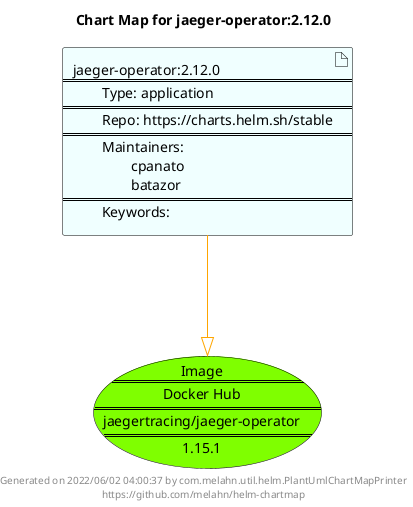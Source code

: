 @startuml
skinparam linetype ortho
skinparam backgroundColor white
skinparam usecaseBorderColor black
skinparam usecaseArrowColor LightSlateGray
skinparam artifactBorderColor black
skinparam artifactArrowColor LightSlateGray

title Chart Map for jaeger-operator:2.12.0

'There is one referenced Helm Chart
artifact "jaeger-operator:2.12.0\n====\n\tType: application\n====\n\tRepo: https://charts.helm.sh/stable\n====\n\tMaintainers: \n\t\tcpanato\n\t\tbatazor\n====\n\tKeywords: " as jaeger_operator_2_12_0 #Azure

'There is one referenced Docker Image
usecase "Image\n====\nDocker Hub\n====\njaegertracing/jaeger-operator\n====\n1.15.1" as jaegertracing_jaeger_operator_1_15_1 #Chartreuse

'Chart Dependencies
jaeger_operator_2_12_0--[#orange]-|>jaegertracing_jaeger_operator_1_15_1

center footer Generated on 2022/06/02 04:00:37 by com.melahn.util.helm.PlantUmlChartMapPrinter\nhttps://github.com/melahn/helm-chartmap
@enduml
